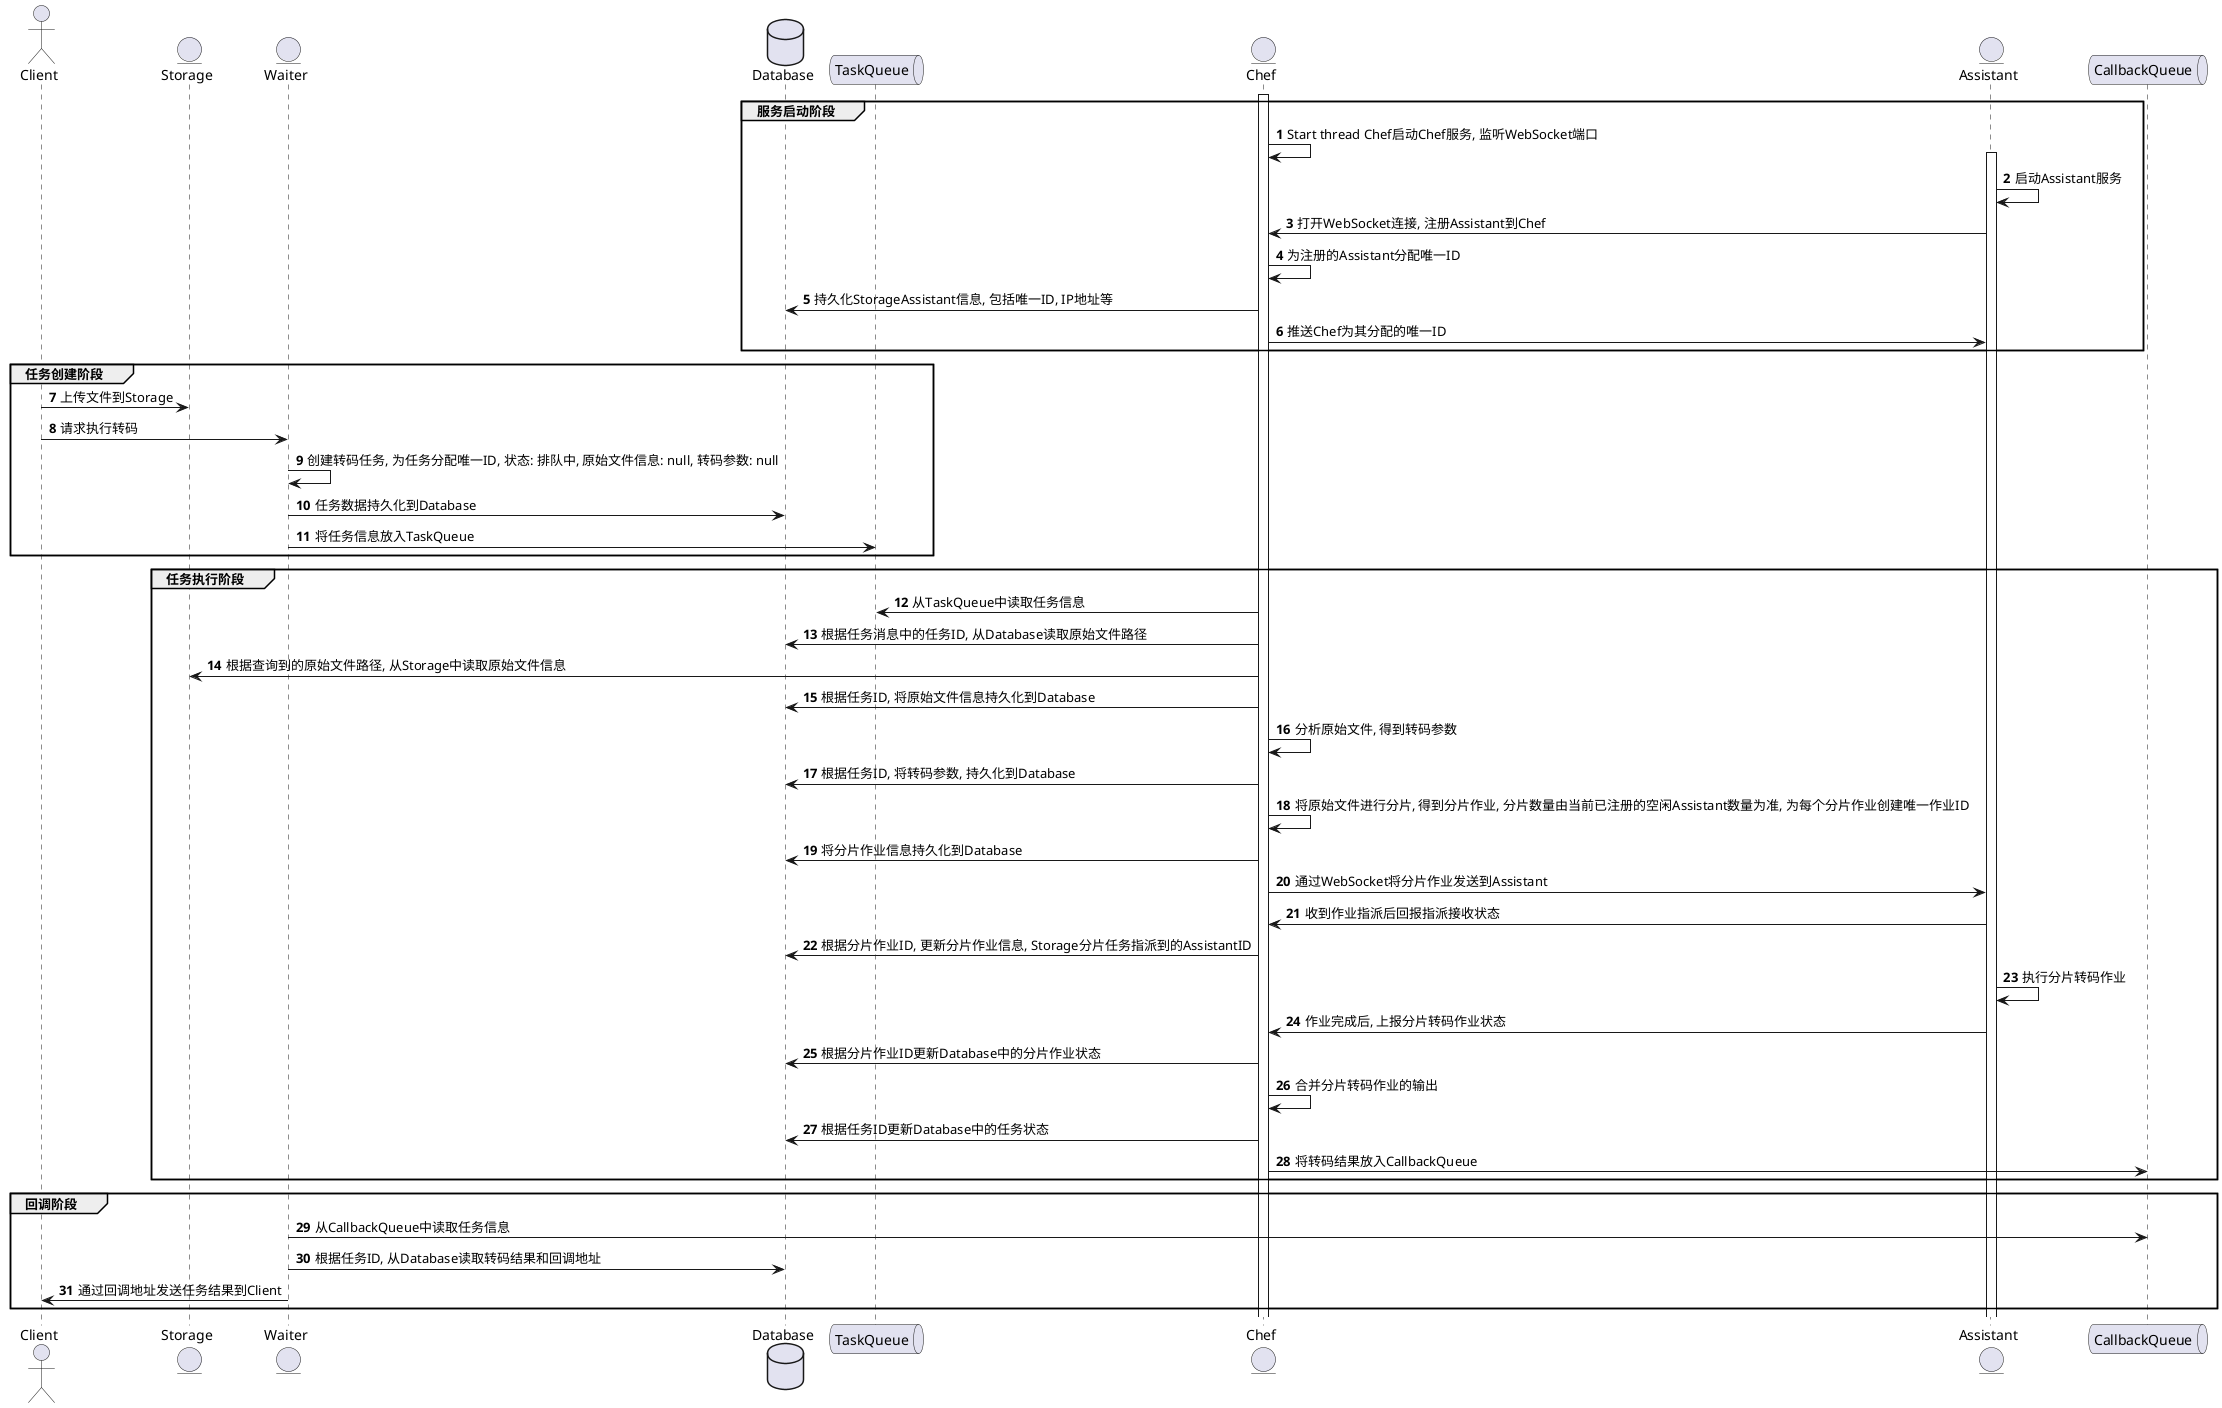 @startuml Sequence Design

actor Client
entity Storage
entity Waiter
database Database
queue TaskQueue
entity Chef
entity Assistant
queue CallbackQueue

autonumber

' 服务启动阶段
group 服务启动阶段
    activate Chef
    Chef -> Chef: Start thread Chef启动Chef服务, 监听WebSocket端口
    activate Assistant
    Assistant -> Assistant: 启动Assistant服务
    Assistant -> Chef : 打开WebSocket连接, 注册Assistant到Chef
    Chef -> Chef : 为注册的Assistant分配唯一ID
    Chef -> Database : 持久化StorageAssistant信息, 包括唯一ID, IP地址等
    Chef -> Assistant : 推送Chef为其分配的唯一ID
end
' 服务启动阶段结束

' 任务创建阶段
group 任务创建阶段
    Client -> Storage : 上传文件到Storage
    Client -> Waiter : 请求执行转码
    Waiter -> Waiter : 创建转码任务, 为任务分配唯一ID, 状态: 排队中, 原始文件信息: null, 转码参数: null
    Waiter -> Database : 任务数据持久化到Database
    Waiter -> TaskQueue : 将任务信息放入TaskQueue
end
' 任务创建阶段结束

' 任务执行阶段
group 任务执行阶段
    Chef -> TaskQueue : 从TaskQueue中读取任务信息
    Chef -> Database : 根据任务消息中的任务ID, 从Database读取原始文件路径
    Chef -> Storage : 根据查询到的原始文件路径, 从Storage中读取原始文件信息
    Chef -> Database : 根据任务ID, 将原始文件信息持久化到Database
    Chef -> Chef : 分析原始文件, 得到转码参数
    Chef -> Database : 根据任务ID, 将转码参数, 持久化到Database
    Chef -> Chef : 将原始文件进行分片, 得到分片作业, 分片数量由当前已注册的空闲Assistant数量为准, 为每个分片作业创建唯一作业ID
    Chef -> Database: 将分片作业信息持久化到Database
    Chef -> Assistant: 通过WebSocket将分片作业发送到Assistant
    Assistant -> Chef : 收到作业指派后回报指派接收状态
    Chef -> Database : 根据分片作业ID, 更新分片作业信息, Storage分片任务指派到的AssistantID
    Assistant -> Assistant: 执行分片转码作业
    Assistant -> Chef : 作业完成后, 上报分片转码作业状态
    Chef -> Database: 根据分片作业ID更新Database中的分片作业状态
    Chef -> Chef : 合并分片转码作业的输出
    Chef -> Database: 根据任务ID更新Database中的任务状态
    Chef -> CallbackQueue : 将转码结果放入CallbackQueue
end
' 任务执行阶段结束

' 回调阶段
group 回调阶段
    Waiter -> CallbackQueue : 从CallbackQueue中读取任务信息
    Waiter -> Database : 根据任务ID, 从Database读取转码结果和回调地址
    Waiter -> Client : 通过回调地址发送任务结果到Client
end
' 回调阶段结束

@enduml